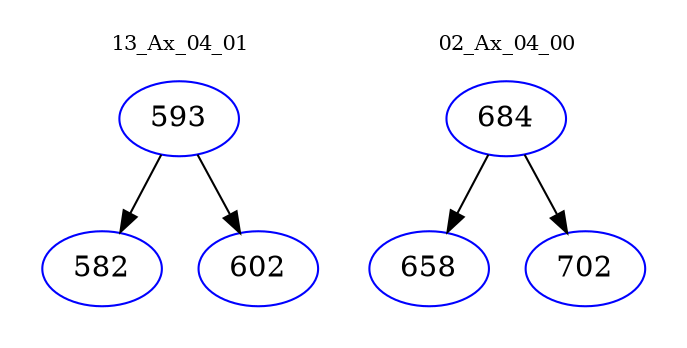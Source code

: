 digraph{
subgraph cluster_0 {
color = white
label = "13_Ax_04_01";
fontsize=10;
T0_593 [label="593", color="blue"]
T0_593 -> T0_582 [color="black"]
T0_582 [label="582", color="blue"]
T0_593 -> T0_602 [color="black"]
T0_602 [label="602", color="blue"]
}
subgraph cluster_1 {
color = white
label = "02_Ax_04_00";
fontsize=10;
T1_684 [label="684", color="blue"]
T1_684 -> T1_658 [color="black"]
T1_658 [label="658", color="blue"]
T1_684 -> T1_702 [color="black"]
T1_702 [label="702", color="blue"]
}
}
